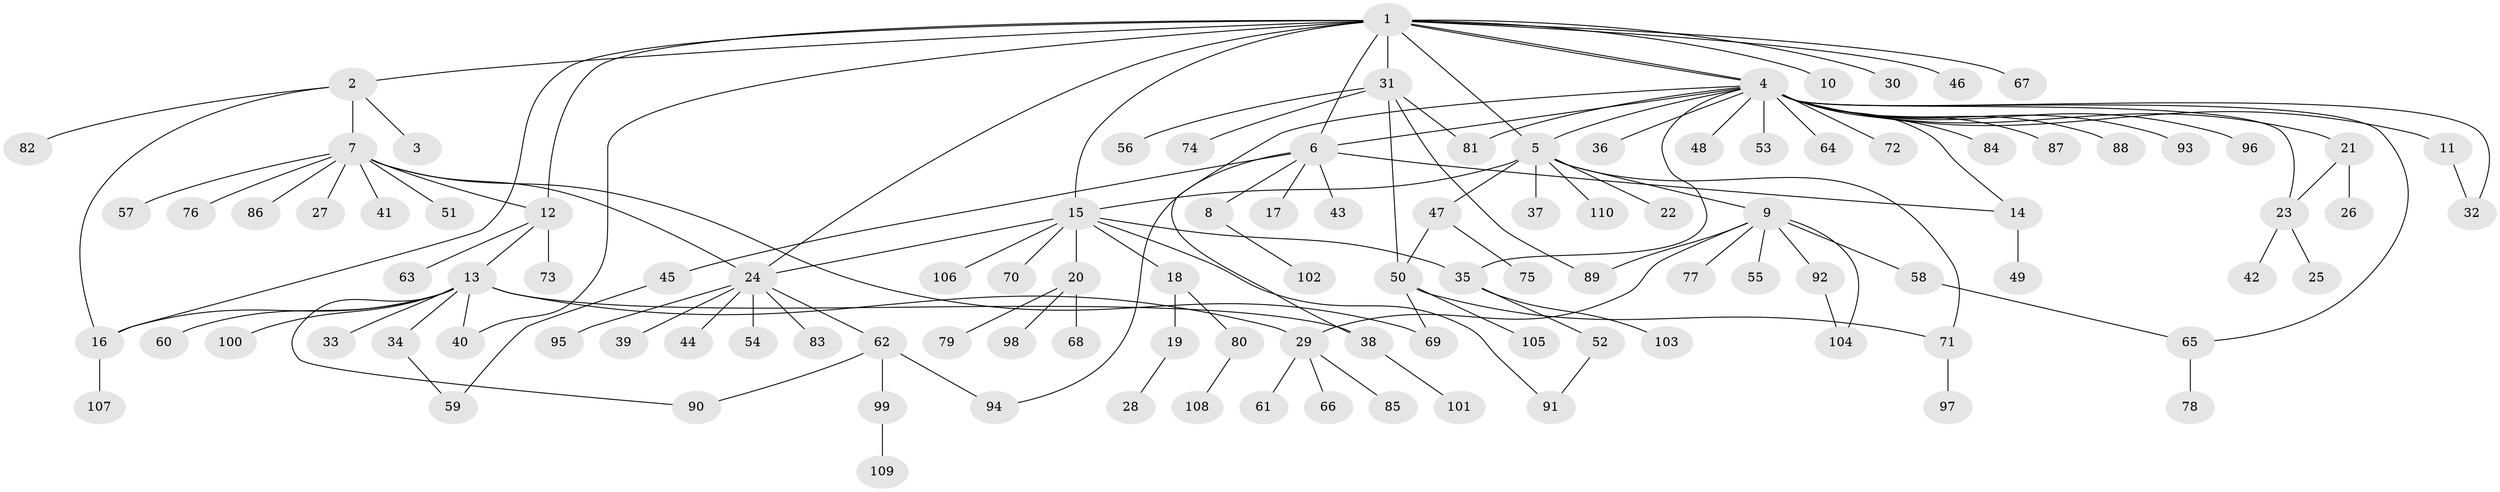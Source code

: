 // coarse degree distribution, {15: 0.015151515151515152, 5: 0.045454545454545456, 1: 0.6666666666666666, 20: 0.015151515151515152, 8: 0.045454545454545456, 13: 0.015151515151515152, 7: 0.015151515151515152, 2: 0.10606060606060606, 9: 0.015151515151515152, 4: 0.030303030303030304, 3: 0.015151515151515152, 6: 0.015151515151515152}
// Generated by graph-tools (version 1.1) at 2025/18/03/04/25 18:18:10]
// undirected, 110 vertices, 136 edges
graph export_dot {
graph [start="1"]
  node [color=gray90,style=filled];
  1;
  2;
  3;
  4;
  5;
  6;
  7;
  8;
  9;
  10;
  11;
  12;
  13;
  14;
  15;
  16;
  17;
  18;
  19;
  20;
  21;
  22;
  23;
  24;
  25;
  26;
  27;
  28;
  29;
  30;
  31;
  32;
  33;
  34;
  35;
  36;
  37;
  38;
  39;
  40;
  41;
  42;
  43;
  44;
  45;
  46;
  47;
  48;
  49;
  50;
  51;
  52;
  53;
  54;
  55;
  56;
  57;
  58;
  59;
  60;
  61;
  62;
  63;
  64;
  65;
  66;
  67;
  68;
  69;
  70;
  71;
  72;
  73;
  74;
  75;
  76;
  77;
  78;
  79;
  80;
  81;
  82;
  83;
  84;
  85;
  86;
  87;
  88;
  89;
  90;
  91;
  92;
  93;
  94;
  95;
  96;
  97;
  98;
  99;
  100;
  101;
  102;
  103;
  104;
  105;
  106;
  107;
  108;
  109;
  110;
  1 -- 2;
  1 -- 4;
  1 -- 4;
  1 -- 5;
  1 -- 6;
  1 -- 10;
  1 -- 12;
  1 -- 15;
  1 -- 16;
  1 -- 24;
  1 -- 30;
  1 -- 31;
  1 -- 40;
  1 -- 46;
  1 -- 67;
  2 -- 3;
  2 -- 7;
  2 -- 16;
  2 -- 82;
  4 -- 5;
  4 -- 6;
  4 -- 11;
  4 -- 14;
  4 -- 21;
  4 -- 23;
  4 -- 32;
  4 -- 35;
  4 -- 36;
  4 -- 38;
  4 -- 48;
  4 -- 53;
  4 -- 64;
  4 -- 65;
  4 -- 72;
  4 -- 81;
  4 -- 84;
  4 -- 87;
  4 -- 88;
  4 -- 93;
  4 -- 96;
  5 -- 9;
  5 -- 15;
  5 -- 22;
  5 -- 37;
  5 -- 47;
  5 -- 71;
  5 -- 110;
  6 -- 8;
  6 -- 14;
  6 -- 17;
  6 -- 43;
  6 -- 45;
  6 -- 94;
  7 -- 12;
  7 -- 24;
  7 -- 27;
  7 -- 41;
  7 -- 51;
  7 -- 57;
  7 -- 69;
  7 -- 76;
  7 -- 86;
  8 -- 102;
  9 -- 29;
  9 -- 55;
  9 -- 58;
  9 -- 77;
  9 -- 89;
  9 -- 92;
  9 -- 104;
  11 -- 32;
  12 -- 13;
  12 -- 63;
  12 -- 73;
  13 -- 16;
  13 -- 29;
  13 -- 33;
  13 -- 34;
  13 -- 38;
  13 -- 40;
  13 -- 60;
  13 -- 90;
  13 -- 100;
  14 -- 49;
  15 -- 18;
  15 -- 20;
  15 -- 24;
  15 -- 35;
  15 -- 70;
  15 -- 91;
  15 -- 106;
  16 -- 107;
  18 -- 19;
  18 -- 80;
  19 -- 28;
  20 -- 68;
  20 -- 79;
  20 -- 98;
  21 -- 23;
  21 -- 26;
  23 -- 25;
  23 -- 42;
  24 -- 39;
  24 -- 44;
  24 -- 54;
  24 -- 62;
  24 -- 83;
  24 -- 95;
  29 -- 61;
  29 -- 66;
  29 -- 85;
  31 -- 50;
  31 -- 56;
  31 -- 74;
  31 -- 81;
  31 -- 89;
  34 -- 59;
  35 -- 52;
  35 -- 103;
  38 -- 101;
  45 -- 59;
  47 -- 50;
  47 -- 75;
  50 -- 69;
  50 -- 71;
  50 -- 105;
  52 -- 91;
  58 -- 65;
  62 -- 90;
  62 -- 94;
  62 -- 99;
  65 -- 78;
  71 -- 97;
  80 -- 108;
  92 -- 104;
  99 -- 109;
}
